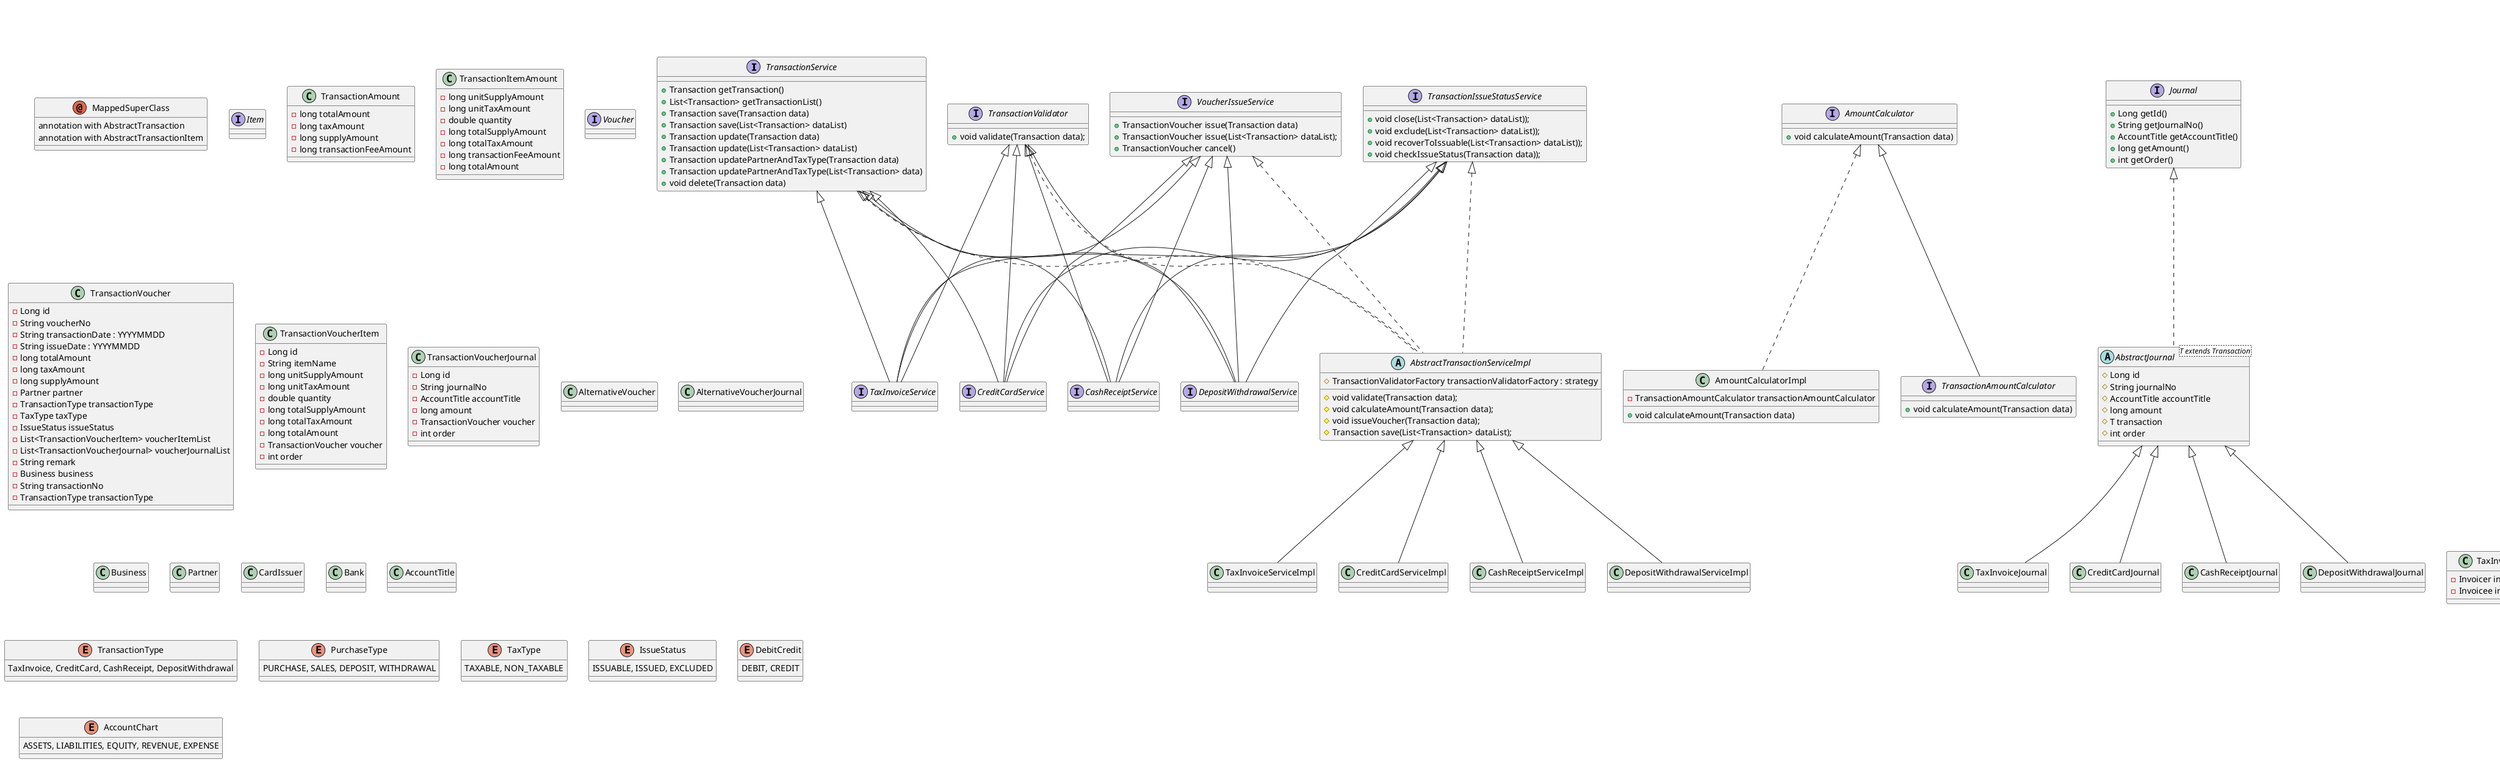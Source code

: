 @startuml

interface TransactionService {
    + Transaction getTransaction()
    + List<Transaction> getTransactionList()
    + Transaction save(Transaction data)
    + Transaction save(List<Transaction> dataList)
    + Transaction update(Transaction data)
    + Transaction update(List<Transaction> dataList)
    + Transaction updatePartnerAndTaxType(Transaction data)
    + Transaction updatePartnerAndTaxType(List<Transaction> data)
    + void delete(Transaction data)
}

interface TransactionValidator {
    + void validate(Transaction data);
}

interface VoucherIssueService {
    + TransactionVoucher issue(Transaction data)
    + TransactionVoucher issue(List<Transaction> dataList);
    + TransactionVoucher cancel()
}

interface TransactionIssueStatusService {
    + void close(List<Transaction> dataList));
    + void exclude(List<Transaction> dataList));
    + void recoverToIssuable(List<Transaction> dataList));
    + void checkIssueStatus(Transaction data));
}

interface AmountCalculator {
    + void calculateAmount(Transaction data)
}

class AmountCalculatorImpl implements AmountCalculator {
    - TransactionAmountCalculator transactionAmountCalculator
    + void calculateAmount(Transaction data)
}

interface TransactionAmountCalculator extends AmountCalculator {
    + void calculateAmount(Transaction data)
}

interface TaxInvoiceService extends TransactionService, TransactionValidator, VoucherIssueService, TransactionIssueStatusService {}
interface CreditCardService extends TransactionService, TransactionValidator, VoucherIssueService, TransactionIssueStatusService{}
interface CashReceiptService extends TransactionService,  TransactionValidator, VoucherIssueService, TransactionIssueStatusService {}
interface DepositWithdrawalService extends TransactionService,  TransactionValidator, VoucherIssueService, TransactionIssueStatusService {}

class TaxInvoiceServiceImpl extends AbstractTransactionServiceImpl {}
class CreditCardServiceImpl extends AbstractTransactionServiceImpl {}
class CashReceiptServiceImpl extends AbstractTransactionServiceImpl {}
class DepositWithdrawalServiceImpl extends AbstractTransactionServiceImpl {}


annotation MappedSuperClass as "MappedSuperClass" {
    annotation with AbstractTransaction
    annotation with AbstractTransactionItem
}

abstract class AbstractTransactionServiceImpl implements TransactionService, TransactionValidator, VoucherIssueService, TransactionIssueStatusService {
    # TransactionValidatorFactory transactionValidatorFactory : strategy
    # void validate(Transaction data);
    # void calculateAmount(Transaction data);
    # void issueVoucher(Transaction data);
    # Transaction save(List<Transaction> dataList);
}

interface Journal {}
interface Item {}

interface Transaction<I extends Item, J extends Journal, V extends Voucher> {
    + Long getId()
    + String getTransactionNo()
    + String getTransactionDate()
    + String getIssueDate()
    + TransactionAmount getAmount()
    + PurchaseType getPurchaseType()
    + TaxType getTaxType()
    + IssueStatus getIssueStatus()
    + List<I> getItemList()
    + List<J> getJournalList()
    + List<V> getVoucherList()
    + String getRemark()
    + Business getBusiness()

    == issue status ==
    + close()
    + exclude()
    + recoverToIssuable()
}

abstract class AbstractTransaction<I extends Item, J extends Journal, V extends TransactionVoucher> implements Transaction<I,J,V> {
    # Long id
    # String transactionNo
    # String transactionDate : YYYYMMDD
    # String issueDate : YYYYMMDD
    # TransactionAmount amount
    # PurchaseType purchaseType
    # TaxType taxType
    # IssueStatus issueStatus
    # List<I> itemList
    # List<J> journalList
    # List<V> voucherList
    # String remark
    # Business business

    == issue status overriding ==
    + close()
    + exclude()
    + recoverToIssuable()
}

class TransactionAmount {
    - long totalAmount
    - long taxAmount
    - long supplyAmount
    - long transactionFeeAmount
}

class TaxInvoice extends AbstractTransaction<TaxInvoiceItem, TaxInvoiceJournal, TransactionVoucher> {
    - Invoicer invoicer
    - Invoicee invoicee
}

class CreditCard extends AbstractTransaction<CreditCardItem, CreditCardJournal, TransactionVoucher> {
    - CardIssuer cardIssuer
    - Partner merchant
}

class CashReceipt extends AbstractTransaction<CashReceiptItem, CashReceiptJournal, TransactionVoucher> {
    - Partner partner
}

class DepositWithdrawal extends AbstractTransaction<DepositWithdrawalItem, DepositWithdrawalJournal, AlternativeVoucher>{
    - Bank bank
}

interface TransactionItem<T extends Transaction> {
    + Long getId()
    + String getItemName()
    + TransactionItemAmount getAmount()
    + T getTransaction()
    + int getOrder()
}

abstract class AbstractTransactionItem<T extends Transaction> implements TransactionItem<T> {
    # Long id
    # String itemName
    # TransactionItemAmount amount
    # T transaction
    # int order
}

class TransactionItemAmount {
    - long unitSupplyAmount
    - long unitTaxAmount
    - double quantity
    - long totalSupplyAmount
    - long totalTaxAmount
    - long transactionFeeAmount
    - long totalAmount
}

class TaxInvoiceItem extends AbstractTransactionItem<TaxInvoice> {
}

class CreditCardItem extends AbstractTransactionItem<CreditCard> {
}

class CashReceiptItem extends AbstractTransactionItem<CashReceipt> {
}

interface Journal {
    + Long getId()
    + String getJournalNo()
    + AccountTitle getAccountTitle()
    + long getAmount()
    + int getOrder()
}

abstract class AbstractJournal<T extends Transaction> implements Journal {
    # Long id
    # String journalNo
    # AccountTitle accountTitle
    # long amount
    # T transaction
    # int order
}

class TaxInvoiceJournal extends AbstractJournal<TaxInvoice> {
}

class CreditCardJournal extends AbstractJournal<CreditCard> {
}

class CashReceiptJournal extends AbstractJournal<CashReceipt> {
}

class DepositWithdrawalJournal extends AbstractJournal<DepositWithdrawal> {
}

interface Voucher {}

class TransactionVoucher {
    - Long id
    - String voucherNo
    - String transactionDate : YYYYMMDD
    - String issueDate : YYYYMMDD
    - long totalAmount
    - long taxAmount
    - long supplyAmount
    - Partner partner
    - TransactionType transactionType
    - TaxType taxType
    - IssueStatus issueStatus
    - List<TransactionVoucherItem> voucherItemList
    - List<TransactionVoucherJournal> voucherJournalList
    - String remark
    - Business business
    - String transactionNo
    - TransactionType transactionType
}

class TransactionVoucherItem {
    - Long id
    - String itemName
    - long unitSupplyAmount
    - long unitTaxAmount
    - double quantity
    - long totalSupplyAmount
    - long totalTaxAmount
    - long totalAmount
    - TransactionVoucher voucher
    - int order
}

class TransactionVoucherJournal {
    - Long id
    - String journalNo
    - AccountTitle accountTitle
    - long amount
    - TransactionVoucher voucher
    - int order
}

class AlternativeVoucher {}
class AlternativeVoucherJournal {}

class Business {}
class Partner {}

class CardIssuer {}
class Bank {}
class AccountTitle {}

enum TransactionType {
    TaxInvoice, CreditCard, CashReceipt, DepositWithdrawal
}

enum PurchaseType {
    PURCHASE, SALES, DEPOSIT, WITHDRAWAL
}

enum TaxType {
    TAXABLE, NON_TAXABLE
}

enum IssueStatus {
    ISSUABLE, ISSUED, EXCLUDED
}

enum DebitCredit {
    DEBIT, CREDIT
}
enum AccountChart {
    ASSETS, LIABILITIES, EQUITY, REVENUE, EXPENSE
}


@enduml